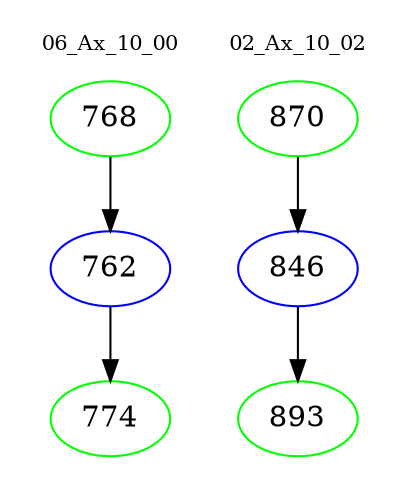 digraph{
subgraph cluster_0 {
color = white
label = "06_Ax_10_00";
fontsize=10;
T0_768 [label="768", color="green"]
T0_768 -> T0_762 [color="black"]
T0_762 [label="762", color="blue"]
T0_762 -> T0_774 [color="black"]
T0_774 [label="774", color="green"]
}
subgraph cluster_1 {
color = white
label = "02_Ax_10_02";
fontsize=10;
T1_870 [label="870", color="green"]
T1_870 -> T1_846 [color="black"]
T1_846 [label="846", color="blue"]
T1_846 -> T1_893 [color="black"]
T1_893 [label="893", color="green"]
}
}
